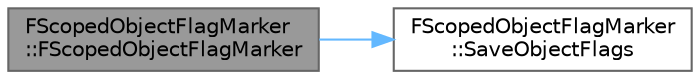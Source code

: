 digraph "FScopedObjectFlagMarker::FScopedObjectFlagMarker"
{
 // INTERACTIVE_SVG=YES
 // LATEX_PDF_SIZE
  bgcolor="transparent";
  edge [fontname=Helvetica,fontsize=10,labelfontname=Helvetica,labelfontsize=10];
  node [fontname=Helvetica,fontsize=10,shape=box,height=0.2,width=0.4];
  rankdir="LR";
  Node1 [id="Node000001",label="FScopedObjectFlagMarker\l::FScopedObjectFlagMarker",height=0.2,width=0.4,color="gray40", fillcolor="grey60", style="filled", fontcolor="black",tooltip="Constructor."];
  Node1 -> Node2 [id="edge1_Node000001_Node000002",color="steelblue1",style="solid",tooltip=" "];
  Node2 [id="Node000002",label="FScopedObjectFlagMarker\l::SaveObjectFlags",height=0.2,width=0.4,color="grey40", fillcolor="white", style="filled",URL="$df/d1e/classFScopedObjectFlagMarker.html#a5765475665a806457d04748633c888ec",tooltip="Stores the object flags for all objects in the tracking array."];
}
